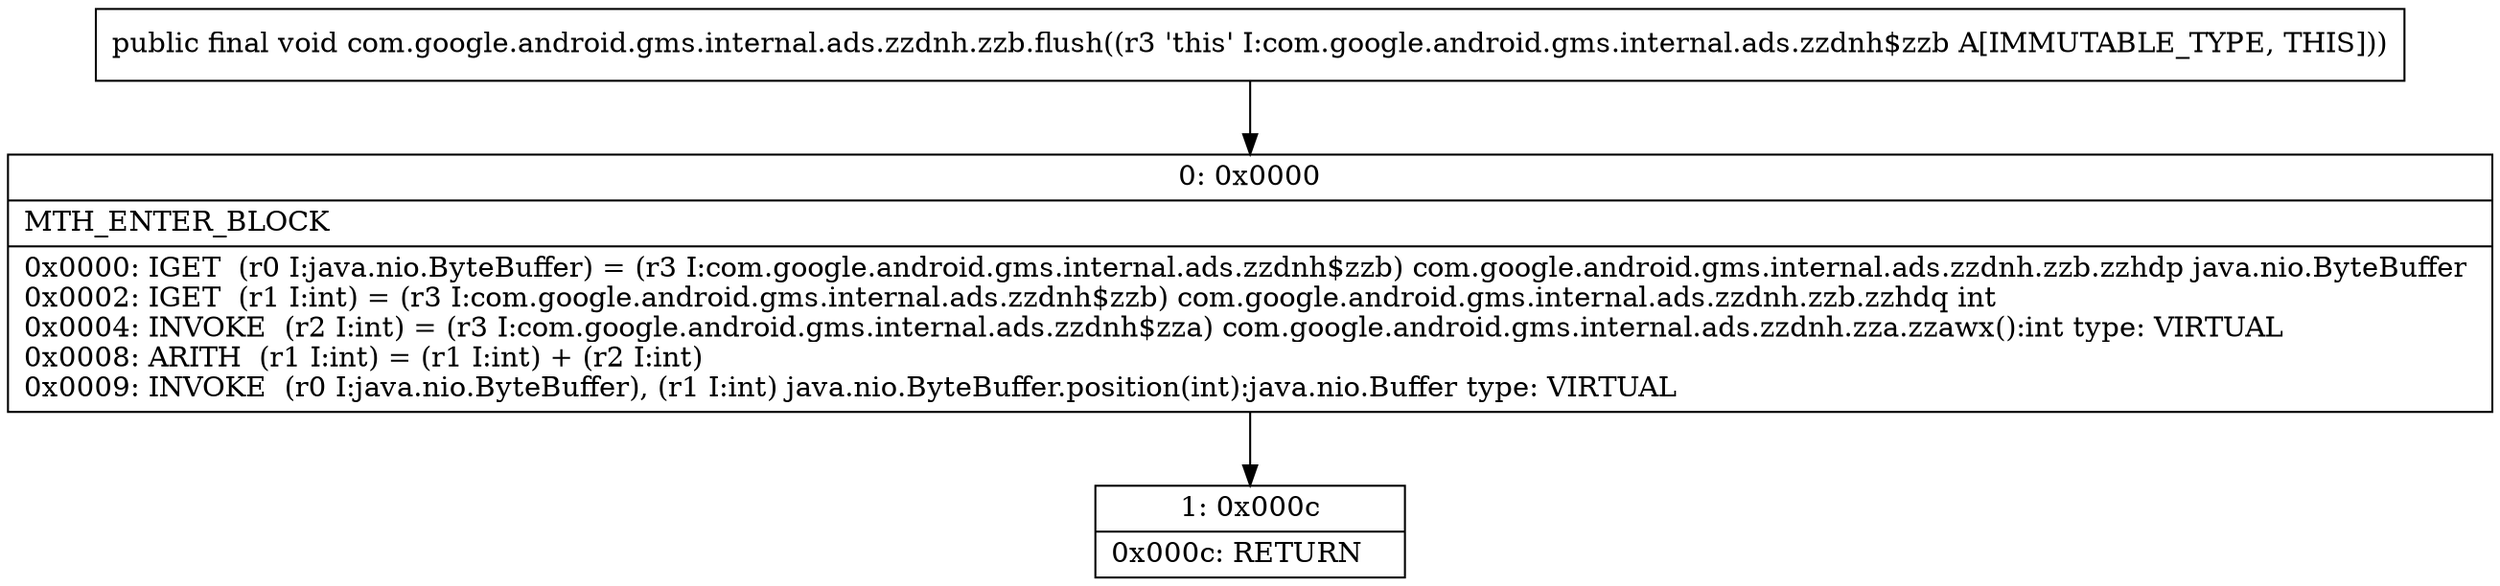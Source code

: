 digraph "CFG forcom.google.android.gms.internal.ads.zzdnh.zzb.flush()V" {
Node_0 [shape=record,label="{0\:\ 0x0000|MTH_ENTER_BLOCK\l|0x0000: IGET  (r0 I:java.nio.ByteBuffer) = (r3 I:com.google.android.gms.internal.ads.zzdnh$zzb) com.google.android.gms.internal.ads.zzdnh.zzb.zzhdp java.nio.ByteBuffer \l0x0002: IGET  (r1 I:int) = (r3 I:com.google.android.gms.internal.ads.zzdnh$zzb) com.google.android.gms.internal.ads.zzdnh.zzb.zzhdq int \l0x0004: INVOKE  (r2 I:int) = (r3 I:com.google.android.gms.internal.ads.zzdnh$zza) com.google.android.gms.internal.ads.zzdnh.zza.zzawx():int type: VIRTUAL \l0x0008: ARITH  (r1 I:int) = (r1 I:int) + (r2 I:int) \l0x0009: INVOKE  (r0 I:java.nio.ByteBuffer), (r1 I:int) java.nio.ByteBuffer.position(int):java.nio.Buffer type: VIRTUAL \l}"];
Node_1 [shape=record,label="{1\:\ 0x000c|0x000c: RETURN   \l}"];
MethodNode[shape=record,label="{public final void com.google.android.gms.internal.ads.zzdnh.zzb.flush((r3 'this' I:com.google.android.gms.internal.ads.zzdnh$zzb A[IMMUTABLE_TYPE, THIS])) }"];
MethodNode -> Node_0;
Node_0 -> Node_1;
}

